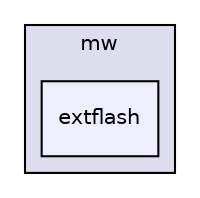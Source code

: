 digraph "extflash" {
  compound=true
  node [ fontsize="10", fontname="Helvetica"];
  edge [ labelfontsize="10", labelfontname="Helvetica"];
  subgraph clusterdir_622605b5fc87a1221dd66225202096f9 {
    graph [ bgcolor="#ddddee", pencolor="black", label="mw" fontname="Helvetica", fontsize="10", URL="dir_622605b5fc87a1221dd66225202096f9.html"]
  dir_62e5cdccb1cca3becbf91c4cd3d25bed [shape=box, label="extflash", style="filled", fillcolor="#eeeeff", pencolor="black", URL="dir_62e5cdccb1cca3becbf91c4cd3d25bed.html"];
  }
}
